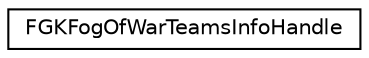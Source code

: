 digraph "Graphical Class Hierarchy"
{
 // LATEX_PDF_SIZE
  edge [fontname="Helvetica",fontsize="10",labelfontname="Helvetica",labelfontsize="10"];
  node [fontname="Helvetica",fontsize="10",shape=record];
  rankdir="LR";
  Node0 [label="FGKFogOfWarTeamsInfoHandle",height=0.2,width=0.4,color="black", fillcolor="white", style="filled",URL="$structFGKFogOfWarTeamsInfoHandle.html",tooltip=" "];
}
